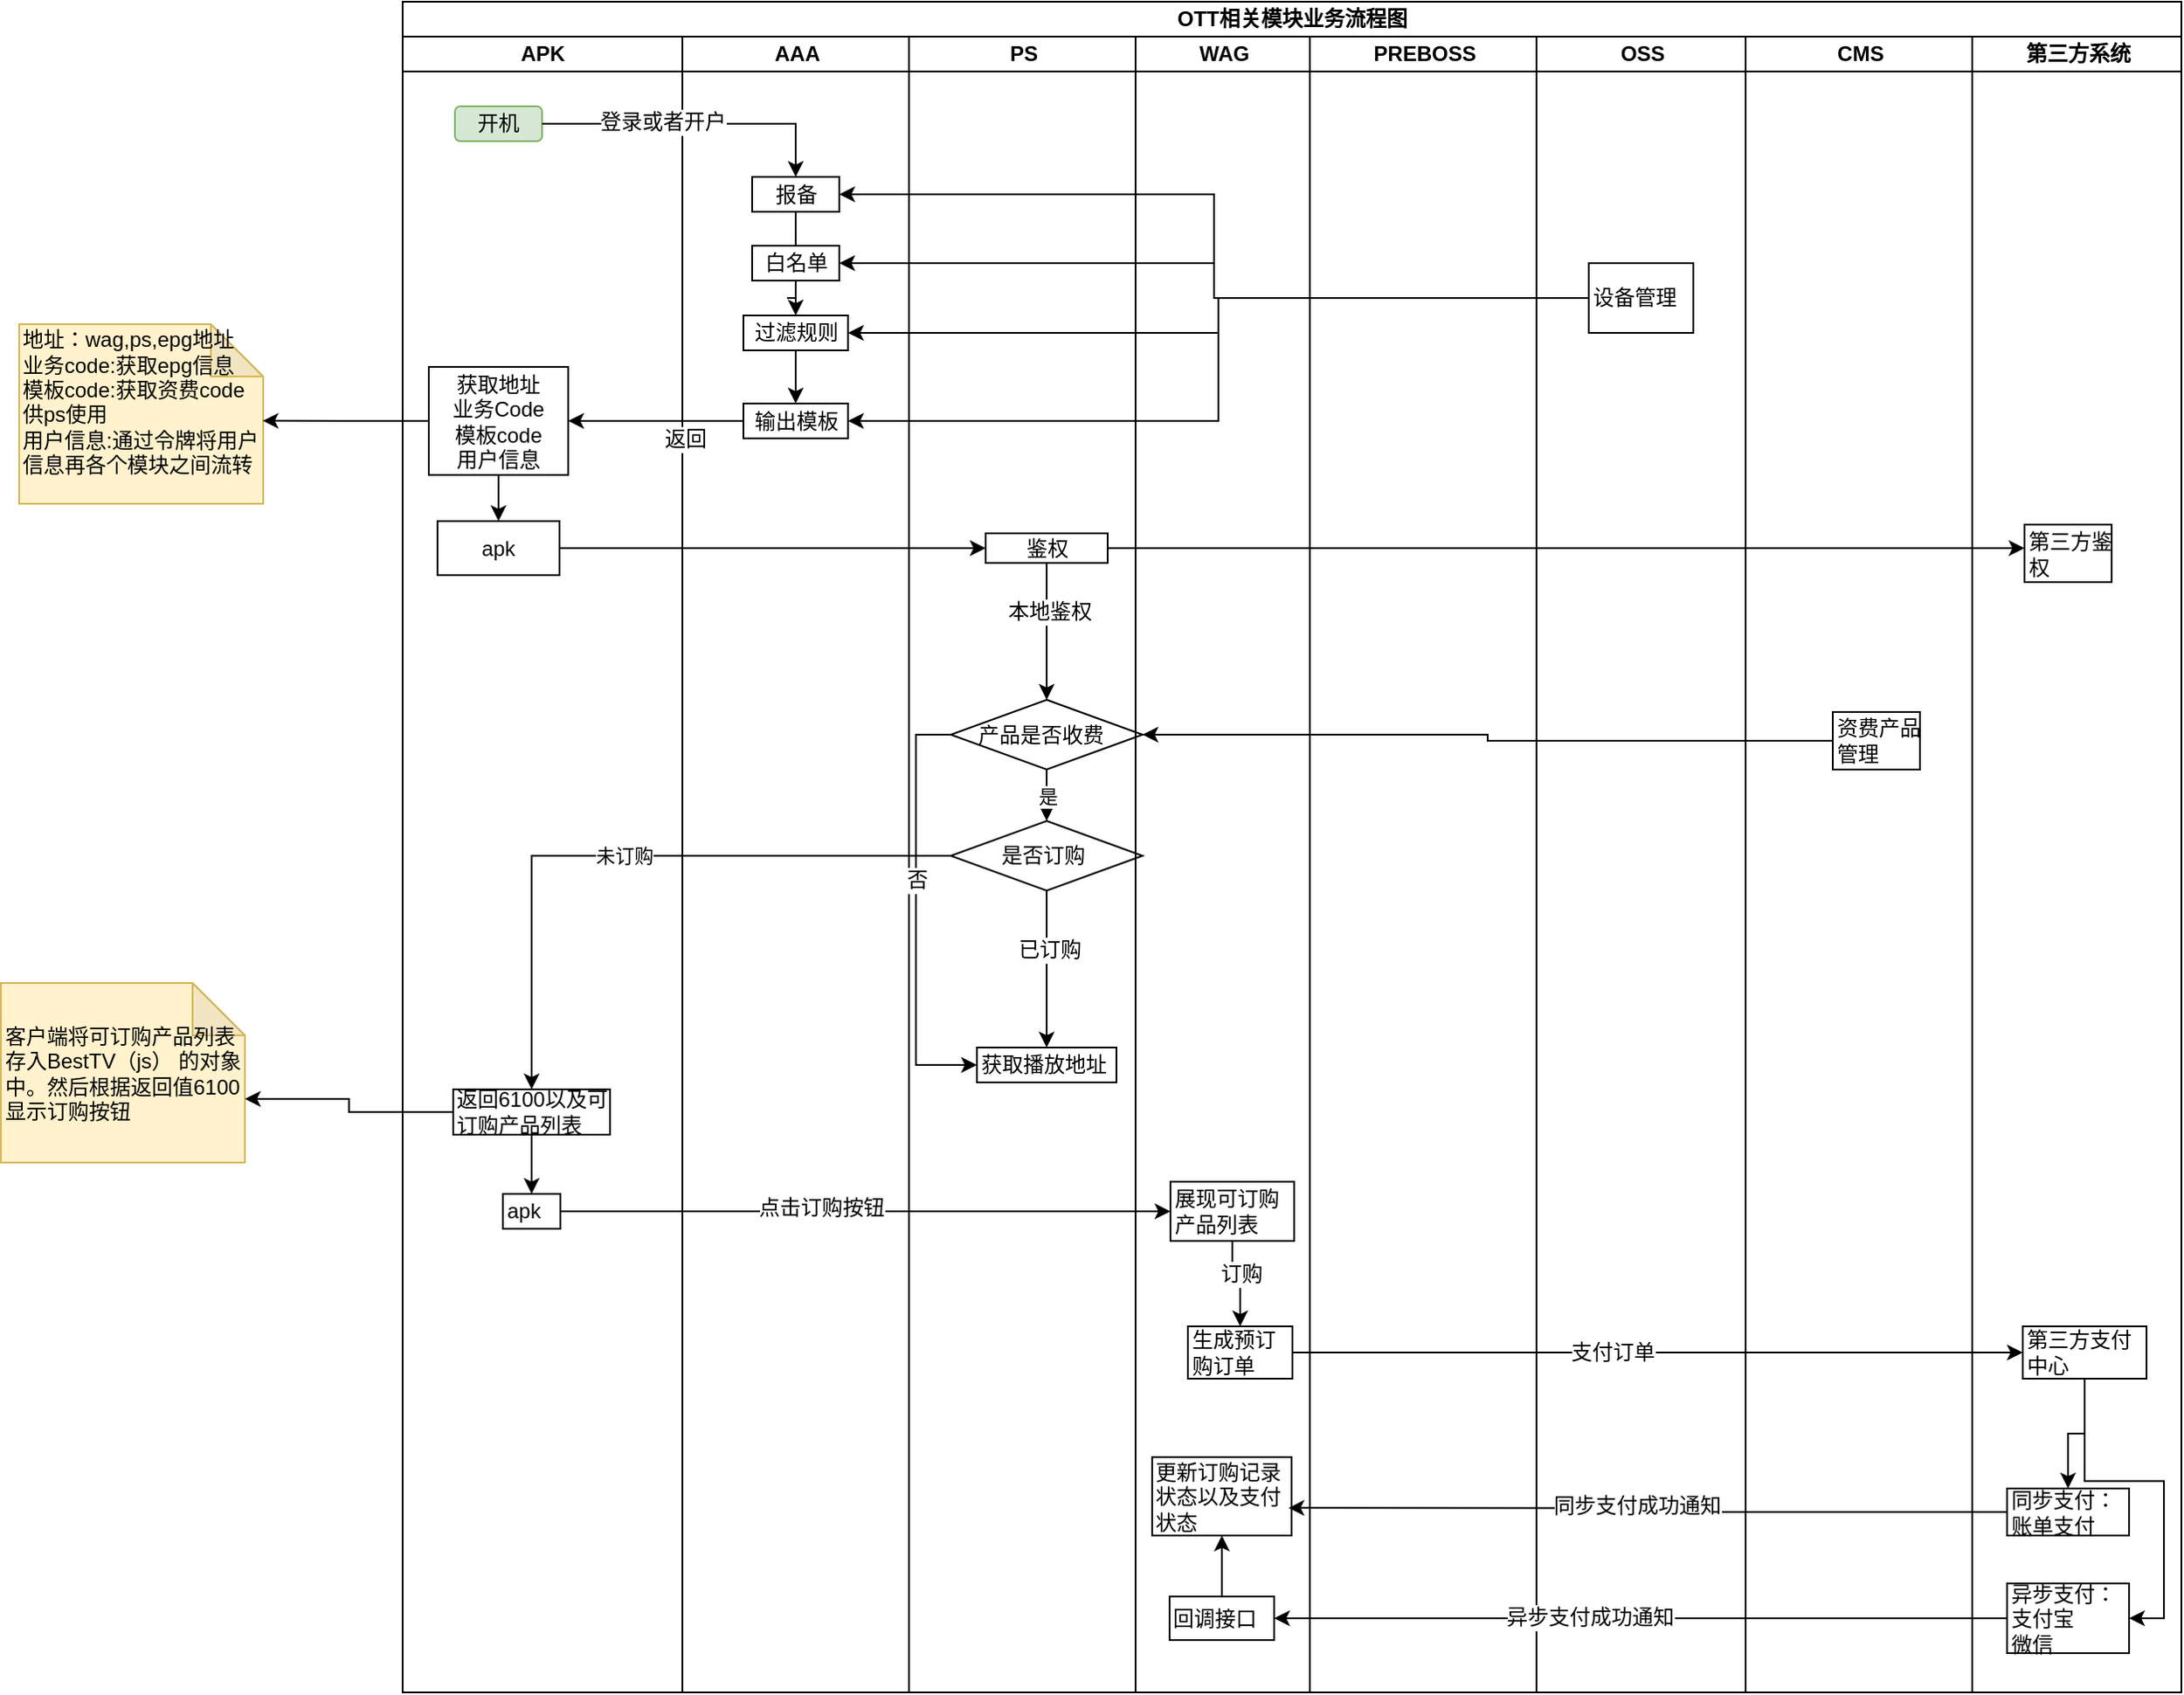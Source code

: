 <mxfile version="10.6.0" type="github"><diagram id="HEy0dX1jvcMJeZMaZy05" name="Page-1"><mxGraphModel dx="1493" dy="383" grid="1" gridSize="10" guides="1" tooltips="1" connect="1" arrows="1" fold="1" page="1" pageScale="1" pageWidth="827" pageHeight="1169" math="0" shadow="0"><root><mxCell id="0"/><mxCell id="1" parent="0"/><mxCell id="SOLJUO9pabLHy7eWVExb-6" value="OTT相关模块业务流程图" style="swimlane;html=1;childLayout=stackLayout;resizeParent=1;resizeParentMax=0;startSize=20;" parent="1" vertex="1"><mxGeometry x="90" y="5" width="1020.5" height="970" as="geometry"/></mxCell><mxCell id="SOLJUO9pabLHy7eWVExb-7" value="APK" style="swimlane;html=1;startSize=20;" parent="SOLJUO9pabLHy7eWVExb-6" vertex="1"><mxGeometry y="20" width="160.5" height="950" as="geometry"/></mxCell><mxCell id="BWHfdyyWRmZe37nEwWRx-1" value="开机" style="rounded=1;whiteSpace=wrap;html=1;fillColor=#d5e8d4;strokeColor=#82b366;" vertex="1" parent="SOLJUO9pabLHy7eWVExb-7"><mxGeometry x="30" y="40" width="50" height="20" as="geometry"/></mxCell><mxCell id="BWHfdyyWRmZe37nEwWRx-90" style="edgeStyle=orthogonalEdgeStyle;rounded=0;orthogonalLoop=1;jettySize=auto;html=1;entryX=0.5;entryY=0;entryDx=0;entryDy=0;align=center;" edge="1" parent="SOLJUO9pabLHy7eWVExb-7" source="BWHfdyyWRmZe37nEwWRx-84" target="BWHfdyyWRmZe37nEwWRx-89"><mxGeometry relative="1" as="geometry"/></mxCell><mxCell id="BWHfdyyWRmZe37nEwWRx-84" value="返回6100以及可订购产品列表" style="rounded=0;whiteSpace=wrap;html=1;align=left;" vertex="1" parent="SOLJUO9pabLHy7eWVExb-7"><mxGeometry x="29" y="604" width="90" height="26" as="geometry"/></mxCell><mxCell id="BWHfdyyWRmZe37nEwWRx-89" value="apk" style="rounded=0;whiteSpace=wrap;html=1;align=left;" vertex="1" parent="SOLJUO9pabLHy7eWVExb-7"><mxGeometry x="57.5" y="664" width="33" height="20" as="geometry"/></mxCell><mxCell id="BWHfdyyWRmZe37nEwWRx-109" value="" style="edgeStyle=orthogonalEdgeStyle;rounded=0;orthogonalLoop=1;jettySize=auto;html=1;align=center;" edge="1" parent="SOLJUO9pabLHy7eWVExb-7" source="BWHfdyyWRmZe37nEwWRx-104" target="BWHfdyyWRmZe37nEwWRx-108"><mxGeometry relative="1" as="geometry"/></mxCell><mxCell id="BWHfdyyWRmZe37nEwWRx-104" value="&lt;span&gt;获取地址&lt;/span&gt;&lt;br&gt;&lt;span&gt;业务Code&lt;/span&gt;&lt;br&gt;&lt;span&gt;模板code&lt;/span&gt;&lt;br&gt;&lt;span&gt;用户信息&lt;/span&gt;" style="rounded=0;whiteSpace=wrap;html=1;align=center;" vertex="1" parent="SOLJUO9pabLHy7eWVExb-7"><mxGeometry x="15" y="189.5" width="80" height="62" as="geometry"/></mxCell><mxCell id="BWHfdyyWRmZe37nEwWRx-108" value="apk&lt;br&gt;" style="rounded=0;whiteSpace=wrap;html=1;align=center;" vertex="1" parent="SOLJUO9pabLHy7eWVExb-7"><mxGeometry x="20" y="278" width="70" height="31" as="geometry"/></mxCell><mxCell id="SOLJUO9pabLHy7eWVExb-9" value="AAA" style="swimlane;html=1;startSize=20;" parent="SOLJUO9pabLHy7eWVExb-6" vertex="1"><mxGeometry x="160.5" y="20" width="130" height="950" as="geometry"/></mxCell><mxCell id="BWHfdyyWRmZe37nEwWRx-28" style="edgeStyle=orthogonalEdgeStyle;rounded=0;orthogonalLoop=1;jettySize=auto;html=1;exitX=0.5;exitY=1;exitDx=0;exitDy=0;entryX=0.5;entryY=0;entryDx=0;entryDy=0;align=center;" edge="1" parent="SOLJUO9pabLHy7eWVExb-9" source="BWHfdyyWRmZe37nEwWRx-5" target="BWHfdyyWRmZe37nEwWRx-18"><mxGeometry relative="1" as="geometry"><Array as="points"><mxPoint x="60" y="150"/><mxPoint x="60" y="150"/></Array></mxGeometry></mxCell><mxCell id="BWHfdyyWRmZe37nEwWRx-5" value="报备&lt;br&gt;" style="rounded=0;whiteSpace=wrap;html=1;" vertex="1" parent="SOLJUO9pabLHy7eWVExb-9"><mxGeometry x="40" y="80.5" width="50" height="20" as="geometry"/></mxCell><mxCell id="BWHfdyyWRmZe37nEwWRx-20" value="输出模板&lt;br&gt;" style="rounded=0;whiteSpace=wrap;html=1;" vertex="1" parent="SOLJUO9pabLHy7eWVExb-9"><mxGeometry x="35" y="210.5" width="60" height="20" as="geometry"/></mxCell><mxCell id="BWHfdyyWRmZe37nEwWRx-38" style="edgeStyle=orthogonalEdgeStyle;rounded=0;orthogonalLoop=1;jettySize=auto;html=1;exitX=0.5;exitY=1;exitDx=0;exitDy=0;align=center;" edge="1" parent="SOLJUO9pabLHy7eWVExb-9" source="BWHfdyyWRmZe37nEwWRx-19" target="BWHfdyyWRmZe37nEwWRx-20"><mxGeometry relative="1" as="geometry"/></mxCell><mxCell id="BWHfdyyWRmZe37nEwWRx-19" value="过滤规则&lt;br&gt;" style="rounded=0;whiteSpace=wrap;html=1;" vertex="1" parent="SOLJUO9pabLHy7eWVExb-9"><mxGeometry x="35" y="160" width="60" height="20" as="geometry"/></mxCell><mxCell id="BWHfdyyWRmZe37nEwWRx-39" style="edgeStyle=orthogonalEdgeStyle;rounded=0;orthogonalLoop=1;jettySize=auto;html=1;exitX=0.5;exitY=1;exitDx=0;exitDy=0;entryX=0.5;entryY=0;entryDx=0;entryDy=0;align=center;" edge="1" parent="SOLJUO9pabLHy7eWVExb-9" source="BWHfdyyWRmZe37nEwWRx-18" target="BWHfdyyWRmZe37nEwWRx-19"><mxGeometry relative="1" as="geometry"/></mxCell><mxCell id="BWHfdyyWRmZe37nEwWRx-18" value="白名单&lt;br&gt;" style="rounded=0;whiteSpace=wrap;html=1;" vertex="1" parent="SOLJUO9pabLHy7eWVExb-9"><mxGeometry x="40" y="120" width="50" height="20" as="geometry"/></mxCell><mxCell id="BWHfdyyWRmZe37nEwWRx-85" value="未订购" style="edgeStyle=orthogonalEdgeStyle;rounded=0;orthogonalLoop=1;jettySize=auto;html=1;exitX=0;exitY=0.5;exitDx=0;exitDy=0;entryX=0.5;entryY=0;entryDx=0;entryDy=0;align=center;" edge="1" parent="SOLJUO9pabLHy7eWVExb-6" source="BWHfdyyWRmZe37nEwWRx-77" target="BWHfdyyWRmZe37nEwWRx-84"><mxGeometry relative="1" as="geometry"/></mxCell><mxCell id="BWHfdyyWRmZe37nEwWRx-92" style="edgeStyle=orthogonalEdgeStyle;rounded=0;orthogonalLoop=1;jettySize=auto;html=1;entryX=0;entryY=0.5;entryDx=0;entryDy=0;align=center;" edge="1" parent="SOLJUO9pabLHy7eWVExb-6" source="BWHfdyyWRmZe37nEwWRx-89" target="BWHfdyyWRmZe37nEwWRx-86"><mxGeometry relative="1" as="geometry"/></mxCell><mxCell id="BWHfdyyWRmZe37nEwWRx-95" value="点击订购按钮" style="text;html=1;resizable=0;points=[];align=center;verticalAlign=middle;labelBackgroundColor=#ffffff;" vertex="1" connectable="0" parent="BWHfdyyWRmZe37nEwWRx-92"><mxGeometry x="0.003" y="26" relative="1" as="geometry"><mxPoint x="-26" y="24" as="offset"/></mxGeometry></mxCell><mxCell id="SOLJUO9pabLHy7eWVExb-18" value="PS" style="swimlane;html=1;startSize=20;" parent="SOLJUO9pabLHy7eWVExb-6" vertex="1"><mxGeometry x="290.5" y="20" width="130" height="950" as="geometry"/></mxCell><mxCell id="BWHfdyyWRmZe37nEwWRx-75" style="edgeStyle=orthogonalEdgeStyle;rounded=0;orthogonalLoop=1;jettySize=auto;html=1;exitX=0;exitY=0.5;exitDx=0;exitDy=0;entryX=0;entryY=0.5;entryDx=0;entryDy=0;align=center;" edge="1" parent="SOLJUO9pabLHy7eWVExb-18" source="BWHfdyyWRmZe37nEwWRx-53" target="BWHfdyyWRmZe37nEwWRx-74"><mxGeometry relative="1" as="geometry"/></mxCell><mxCell id="BWHfdyyWRmZe37nEwWRx-76" value="否" style="text;html=1;resizable=0;points=[];align=center;verticalAlign=middle;labelBackgroundColor=#ffffff;" vertex="1" connectable="0" parent="BWHfdyyWRmZe37nEwWRx-75"><mxGeometry x="-0.156" relative="1" as="geometry"><mxPoint as="offset"/></mxGeometry></mxCell><mxCell id="BWHfdyyWRmZe37nEwWRx-78" value="是" style="edgeStyle=orthogonalEdgeStyle;rounded=0;orthogonalLoop=1;jettySize=auto;html=1;exitX=0.5;exitY=1;exitDx=0;exitDy=0;entryX=0.5;entryY=0;entryDx=0;entryDy=0;align=center;" edge="1" parent="SOLJUO9pabLHy7eWVExb-18" source="BWHfdyyWRmZe37nEwWRx-53" target="BWHfdyyWRmZe37nEwWRx-77"><mxGeometry relative="1" as="geometry"/></mxCell><mxCell id="BWHfdyyWRmZe37nEwWRx-53" value="&amp;nbsp; &amp;nbsp; 产品是否收费" style="rhombus;whiteSpace=wrap;html=1;align=left;" vertex="1" parent="SOLJUO9pabLHy7eWVExb-18"><mxGeometry x="24" y="380.5" width="110" height="40" as="geometry"/></mxCell><mxCell id="BWHfdyyWRmZe37nEwWRx-74" value="获取播放地址" style="rounded=0;whiteSpace=wrap;html=1;align=left;" vertex="1" parent="SOLJUO9pabLHy7eWVExb-18"><mxGeometry x="39" y="580" width="80" height="20" as="geometry"/></mxCell><mxCell id="BWHfdyyWRmZe37nEwWRx-79" style="edgeStyle=orthogonalEdgeStyle;rounded=0;orthogonalLoop=1;jettySize=auto;html=1;exitX=0.5;exitY=1;exitDx=0;exitDy=0;align=center;" edge="1" parent="SOLJUO9pabLHy7eWVExb-18" source="BWHfdyyWRmZe37nEwWRx-77" target="BWHfdyyWRmZe37nEwWRx-74"><mxGeometry relative="1" as="geometry"/></mxCell><mxCell id="BWHfdyyWRmZe37nEwWRx-80" value="已订购" style="text;html=1;resizable=0;points=[];align=center;verticalAlign=middle;labelBackgroundColor=#ffffff;" vertex="1" connectable="0" parent="BWHfdyyWRmZe37nEwWRx-79"><mxGeometry x="0.006" y="12" relative="1" as="geometry"><mxPoint x="-11" y="-12" as="offset"/></mxGeometry></mxCell><mxCell id="BWHfdyyWRmZe37nEwWRx-77" value="&amp;nbsp; &amp;nbsp; &amp;nbsp; &amp;nbsp; 是否订购" style="rhombus;whiteSpace=wrap;html=1;align=left;" vertex="1" parent="SOLJUO9pabLHy7eWVExb-18"><mxGeometry x="24" y="450" width="110" height="40" as="geometry"/></mxCell><mxCell id="BWHfdyyWRmZe37nEwWRx-123" style="edgeStyle=orthogonalEdgeStyle;rounded=0;orthogonalLoop=1;jettySize=auto;html=1;entryX=0.5;entryY=0;entryDx=0;entryDy=0;align=center;" edge="1" parent="SOLJUO9pabLHy7eWVExb-18" source="BWHfdyyWRmZe37nEwWRx-117" target="BWHfdyyWRmZe37nEwWRx-53"><mxGeometry relative="1" as="geometry"/></mxCell><mxCell id="BWHfdyyWRmZe37nEwWRx-126" value="&lt;span&gt;本地鉴权&lt;/span&gt;" style="text;html=1;resizable=0;points=[];align=center;verticalAlign=middle;labelBackgroundColor=#ffffff;" vertex="1" connectable="0" parent="BWHfdyyWRmZe37nEwWRx-123"><mxGeometry x="0.004" y="12" relative="1" as="geometry"><mxPoint x="-11" y="-12" as="offset"/></mxGeometry></mxCell><mxCell id="BWHfdyyWRmZe37nEwWRx-117" value="鉴权&lt;br&gt;" style="rounded=0;whiteSpace=wrap;html=1;align=center;" vertex="1" parent="SOLJUO9pabLHy7eWVExb-18"><mxGeometry x="44" y="285" width="70" height="17" as="geometry"/></mxCell><mxCell id="SOLJUO9pabLHy7eWVExb-19" value="WAG" style="swimlane;html=1;startSize=20;" parent="SOLJUO9pabLHy7eWVExb-6" vertex="1"><mxGeometry x="420.5" y="20" width="100" height="950" as="geometry"/></mxCell><mxCell id="BWHfdyyWRmZe37nEwWRx-94" value="" style="edgeStyle=orthogonalEdgeStyle;rounded=0;orthogonalLoop=1;jettySize=auto;html=1;align=center;" edge="1" parent="SOLJUO9pabLHy7eWVExb-19" source="BWHfdyyWRmZe37nEwWRx-86" target="BWHfdyyWRmZe37nEwWRx-93"><mxGeometry relative="1" as="geometry"/></mxCell><mxCell id="BWHfdyyWRmZe37nEwWRx-136" value="订购" style="text;html=1;resizable=0;points=[];align=center;verticalAlign=middle;labelBackgroundColor=#ffffff;" vertex="1" connectable="0" parent="BWHfdyyWRmZe37nEwWRx-94"><mxGeometry x="0.135" y="7" relative="1" as="geometry"><mxPoint x="-7" y="-7" as="offset"/></mxGeometry></mxCell><mxCell id="BWHfdyyWRmZe37nEwWRx-86" value="展现可订购产品列表" style="rounded=0;whiteSpace=wrap;html=1;align=left;" vertex="1" parent="SOLJUO9pabLHy7eWVExb-19"><mxGeometry x="20" y="657" width="71" height="34" as="geometry"/></mxCell><mxCell id="BWHfdyyWRmZe37nEwWRx-93" value="生成预订购订单" style="rounded=0;whiteSpace=wrap;html=1;align=left;" vertex="1" parent="SOLJUO9pabLHy7eWVExb-19"><mxGeometry x="30" y="740" width="60" height="30" as="geometry"/></mxCell><mxCell id="BWHfdyyWRmZe37nEwWRx-134" value="更新订购记录状态以及支付状态" style="rounded=0;whiteSpace=wrap;html=1;align=left;" vertex="1" parent="SOLJUO9pabLHy7eWVExb-19"><mxGeometry x="9.5" y="815" width="80" height="45" as="geometry"/></mxCell><mxCell id="BWHfdyyWRmZe37nEwWRx-150" style="edgeStyle=orthogonalEdgeStyle;rounded=0;orthogonalLoop=1;jettySize=auto;html=1;entryX=0.5;entryY=1;entryDx=0;entryDy=0;align=center;" edge="1" parent="SOLJUO9pabLHy7eWVExb-19" source="BWHfdyyWRmZe37nEwWRx-147" target="BWHfdyyWRmZe37nEwWRx-134"><mxGeometry relative="1" as="geometry"/></mxCell><mxCell id="BWHfdyyWRmZe37nEwWRx-147" value="回调接口" style="rounded=0;whiteSpace=wrap;html=1;align=left;" vertex="1" parent="SOLJUO9pabLHy7eWVExb-19"><mxGeometry x="19.5" y="895" width="60" height="25" as="geometry"/></mxCell><mxCell id="SOLJUO9pabLHy7eWVExb-20" value="PREBOSS" style="swimlane;html=1;startSize=20;" parent="SOLJUO9pabLHy7eWVExb-6" vertex="1"><mxGeometry x="520.5" y="20" width="130" height="950" as="geometry"/></mxCell><mxCell id="SOLJUO9pabLHy7eWVExb-21" value="OSS" style="swimlane;html=1;startSize=20;" parent="SOLJUO9pabLHy7eWVExb-6" vertex="1"><mxGeometry x="650.5" y="20" width="120" height="950" as="geometry"/></mxCell><mxCell id="BWHfdyyWRmZe37nEwWRx-56" value="设备管理" style="rounded=0;whiteSpace=wrap;html=1;align=left;" vertex="1" parent="SOLJUO9pabLHy7eWVExb-21"><mxGeometry x="30" y="130" width="60" height="40" as="geometry"/></mxCell><mxCell id="BWHfdyyWRmZe37nEwWRx-4" style="edgeStyle=orthogonalEdgeStyle;rounded=0;orthogonalLoop=1;jettySize=auto;html=1;exitX=1;exitY=0.5;exitDx=0;exitDy=0;" edge="1" parent="SOLJUO9pabLHy7eWVExb-6" source="BWHfdyyWRmZe37nEwWRx-1" target="BWHfdyyWRmZe37nEwWRx-5"><mxGeometry relative="1" as="geometry"><mxPoint x="185.31" y="100" as="targetPoint"/></mxGeometry></mxCell><mxCell id="BWHfdyyWRmZe37nEwWRx-43" value="登录或者开户" style="text;html=1;resizable=0;points=[];align=center;verticalAlign=middle;labelBackgroundColor=#ffffff;" vertex="1" connectable="0" parent="BWHfdyyWRmZe37nEwWRx-4"><mxGeometry x="-0.223" y="1" relative="1" as="geometry"><mxPoint as="offset"/></mxGeometry></mxCell><mxCell id="BWHfdyyWRmZe37nEwWRx-36" style="edgeStyle=orthogonalEdgeStyle;rounded=0;orthogonalLoop=1;jettySize=auto;html=1;exitX=0;exitY=0.5;exitDx=0;exitDy=0;entryX=1;entryY=0.5;entryDx=0;entryDy=0;" edge="1" parent="SOLJUO9pabLHy7eWVExb-6" source="BWHfdyyWRmZe37nEwWRx-20" target="BWHfdyyWRmZe37nEwWRx-104"><mxGeometry relative="1" as="geometry"><mxPoint x="140" y="245.5" as="targetPoint"/></mxGeometry></mxCell><mxCell id="BWHfdyyWRmZe37nEwWRx-45" value="返回" style="text;html=1;resizable=0;points=[];align=center;verticalAlign=middle;labelBackgroundColor=#ffffff;" vertex="1" connectable="0" parent="BWHfdyyWRmZe37nEwWRx-36"><mxGeometry x="-0.333" y="10" relative="1" as="geometry"><mxPoint as="offset"/></mxGeometry></mxCell><mxCell id="BWHfdyyWRmZe37nEwWRx-57" style="edgeStyle=orthogonalEdgeStyle;rounded=0;orthogonalLoop=1;jettySize=auto;html=1;exitX=0;exitY=0.5;exitDx=0;exitDy=0;entryX=1;entryY=0.5;entryDx=0;entryDy=0;align=center;" edge="1" parent="SOLJUO9pabLHy7eWVExb-6" source="BWHfdyyWRmZe37nEwWRx-56" target="BWHfdyyWRmZe37nEwWRx-5"><mxGeometry relative="1" as="geometry"/></mxCell><mxCell id="BWHfdyyWRmZe37nEwWRx-58" style="edgeStyle=orthogonalEdgeStyle;rounded=0;orthogonalLoop=1;jettySize=auto;html=1;entryX=1;entryY=0.5;entryDx=0;entryDy=0;align=center;" edge="1" parent="SOLJUO9pabLHy7eWVExb-6" source="BWHfdyyWRmZe37nEwWRx-56" target="BWHfdyyWRmZe37nEwWRx-18"><mxGeometry relative="1" as="geometry"/></mxCell><mxCell id="BWHfdyyWRmZe37nEwWRx-59" style="edgeStyle=orthogonalEdgeStyle;rounded=0;orthogonalLoop=1;jettySize=auto;html=1;entryX=1;entryY=0.5;entryDx=0;entryDy=0;align=center;" edge="1" parent="SOLJUO9pabLHy7eWVExb-6" source="BWHfdyyWRmZe37nEwWRx-56" target="BWHfdyyWRmZe37nEwWRx-19"><mxGeometry relative="1" as="geometry"/></mxCell><mxCell id="BWHfdyyWRmZe37nEwWRx-62" style="edgeStyle=orthogonalEdgeStyle;rounded=0;orthogonalLoop=1;jettySize=auto;html=1;entryX=1;entryY=0.5;entryDx=0;entryDy=0;align=center;" edge="1" parent="SOLJUO9pabLHy7eWVExb-6" source="BWHfdyyWRmZe37nEwWRx-56" target="BWHfdyyWRmZe37nEwWRx-20"><mxGeometry relative="1" as="geometry"/></mxCell><mxCell id="BWHfdyyWRmZe37nEwWRx-68" style="edgeStyle=orthogonalEdgeStyle;rounded=0;orthogonalLoop=1;jettySize=auto;html=1;entryX=1;entryY=0.5;entryDx=0;entryDy=0;align=center;" edge="1" parent="SOLJUO9pabLHy7eWVExb-6" source="BWHfdyyWRmZe37nEwWRx-67" target="BWHfdyyWRmZe37nEwWRx-53"><mxGeometry relative="1" as="geometry"/></mxCell><mxCell id="BWHfdyyWRmZe37nEwWRx-66" value="CMS" style="swimlane;html=1;startSize=20;" vertex="1" parent="SOLJUO9pabLHy7eWVExb-6"><mxGeometry x="770.5" y="20" width="130" height="950" as="geometry"/></mxCell><mxCell id="BWHfdyyWRmZe37nEwWRx-67" value="资费产品管理" style="rounded=0;whiteSpace=wrap;html=1;align=left;" vertex="1" parent="BWHfdyyWRmZe37nEwWRx-66"><mxGeometry x="50" y="387.5" width="50" height="33" as="geometry"/></mxCell><mxCell id="BWHfdyyWRmZe37nEwWRx-122" style="edgeStyle=orthogonalEdgeStyle;rounded=0;orthogonalLoop=1;jettySize=auto;html=1;entryX=0;entryY=0.5;entryDx=0;entryDy=0;align=center;" edge="1" parent="SOLJUO9pabLHy7eWVExb-6" source="BWHfdyyWRmZe37nEwWRx-108" target="BWHfdyyWRmZe37nEwWRx-117"><mxGeometry relative="1" as="geometry"/></mxCell><mxCell id="BWHfdyyWRmZe37nEwWRx-81" value="第三方系统" style="swimlane;html=1;startSize=20;" vertex="1" parent="SOLJUO9pabLHy7eWVExb-6"><mxGeometry x="900.5" y="20" width="120" height="950" as="geometry"/></mxCell><mxCell id="BWHfdyyWRmZe37nEwWRx-114" value="第三方鉴权" style="rounded=0;whiteSpace=wrap;html=1;align=left;" vertex="1" parent="BWHfdyyWRmZe37nEwWRx-81"><mxGeometry x="30" y="280" width="50" height="33" as="geometry"/></mxCell><mxCell id="BWHfdyyWRmZe37nEwWRx-133" value="" style="edgeStyle=orthogonalEdgeStyle;rounded=0;orthogonalLoop=1;jettySize=auto;html=1;align=center;" edge="1" parent="BWHfdyyWRmZe37nEwWRx-81" source="BWHfdyyWRmZe37nEwWRx-130" target="BWHfdyyWRmZe37nEwWRx-132"><mxGeometry relative="1" as="geometry"/></mxCell><mxCell id="BWHfdyyWRmZe37nEwWRx-145" style="edgeStyle=orthogonalEdgeStyle;rounded=0;orthogonalLoop=1;jettySize=auto;html=1;entryX=1;entryY=0.5;entryDx=0;entryDy=0;align=center;" edge="1" parent="BWHfdyyWRmZe37nEwWRx-81" source="BWHfdyyWRmZe37nEwWRx-130" target="BWHfdyyWRmZe37nEwWRx-143"><mxGeometry relative="1" as="geometry"/></mxCell><mxCell id="BWHfdyyWRmZe37nEwWRx-130" value="第三方支付中心" style="rounded=0;whiteSpace=wrap;html=1;align=left;" vertex="1" parent="BWHfdyyWRmZe37nEwWRx-81"><mxGeometry x="29" y="740" width="71" height="30" as="geometry"/></mxCell><mxCell id="BWHfdyyWRmZe37nEwWRx-132" value="同步支付：账单支付" style="rounded=0;whiteSpace=wrap;html=1;align=left;" vertex="1" parent="BWHfdyyWRmZe37nEwWRx-81"><mxGeometry x="20" y="833" width="70" height="27" as="geometry"/></mxCell><mxCell id="BWHfdyyWRmZe37nEwWRx-143" value="异步支付：支付宝&lt;br&gt;微信" style="rounded=0;whiteSpace=wrap;html=1;align=left;" vertex="1" parent="BWHfdyyWRmZe37nEwWRx-81"><mxGeometry x="20" y="887.5" width="70" height="40" as="geometry"/></mxCell><mxCell id="BWHfdyyWRmZe37nEwWRx-124" style="edgeStyle=orthogonalEdgeStyle;rounded=0;orthogonalLoop=1;jettySize=auto;html=1;entryX=0;entryY=0.409;entryDx=0;entryDy=0;entryPerimeter=0;align=center;" edge="1" parent="SOLJUO9pabLHy7eWVExb-6" source="BWHfdyyWRmZe37nEwWRx-117" target="BWHfdyyWRmZe37nEwWRx-114"><mxGeometry relative="1" as="geometry"/></mxCell><mxCell id="BWHfdyyWRmZe37nEwWRx-131" style="edgeStyle=orthogonalEdgeStyle;rounded=0;orthogonalLoop=1;jettySize=auto;html=1;entryX=0;entryY=0.5;entryDx=0;entryDy=0;align=center;" edge="1" parent="SOLJUO9pabLHy7eWVExb-6" source="BWHfdyyWRmZe37nEwWRx-93" target="BWHfdyyWRmZe37nEwWRx-130"><mxGeometry relative="1" as="geometry"/></mxCell><mxCell id="BWHfdyyWRmZe37nEwWRx-137" value="支付订单" style="text;html=1;resizable=0;points=[];align=center;verticalAlign=middle;labelBackgroundColor=#ffffff;" vertex="1" connectable="0" parent="BWHfdyyWRmZe37nEwWRx-131"><mxGeometry x="-0.123" relative="1" as="geometry"><mxPoint as="offset"/></mxGeometry></mxCell><mxCell id="BWHfdyyWRmZe37nEwWRx-135" style="edgeStyle=orthogonalEdgeStyle;rounded=0;orthogonalLoop=1;jettySize=auto;html=1;entryX=0.978;entryY=0.648;entryDx=0;entryDy=0;entryPerimeter=0;align=center;" edge="1" parent="SOLJUO9pabLHy7eWVExb-6" source="BWHfdyyWRmZe37nEwWRx-132" target="BWHfdyyWRmZe37nEwWRx-134"><mxGeometry relative="1" as="geometry"/></mxCell><mxCell id="BWHfdyyWRmZe37nEwWRx-138" value="同步支付成功通知" style="text;html=1;resizable=0;points=[];align=center;verticalAlign=middle;labelBackgroundColor=#ffffff;" vertex="1" connectable="0" parent="BWHfdyyWRmZe37nEwWRx-135"><mxGeometry x="0.039" y="-1" relative="1" as="geometry"><mxPoint as="offset"/></mxGeometry></mxCell><mxCell id="BWHfdyyWRmZe37nEwWRx-148" style="edgeStyle=orthogonalEdgeStyle;rounded=0;orthogonalLoop=1;jettySize=auto;html=1;entryX=1;entryY=0.5;entryDx=0;entryDy=0;align=center;" edge="1" parent="SOLJUO9pabLHy7eWVExb-6" source="BWHfdyyWRmZe37nEwWRx-143" target="BWHfdyyWRmZe37nEwWRx-147"><mxGeometry relative="1" as="geometry"/></mxCell><mxCell id="BWHfdyyWRmZe37nEwWRx-149" value="异步支付成功通知" style="text;html=1;resizable=0;points=[];align=center;verticalAlign=middle;labelBackgroundColor=#ffffff;" vertex="1" connectable="0" parent="BWHfdyyWRmZe37nEwWRx-148"><mxGeometry x="0.139" y="-1" relative="1" as="geometry"><mxPoint as="offset"/></mxGeometry></mxCell><mxCell id="BWHfdyyWRmZe37nEwWRx-50" value="地址：wag,ps,epg地址&lt;br&gt;业务code:获取epg信息&lt;br&gt;模板code:获取资费code供ps使用&lt;br&gt;用户信息:通过令牌将用户信息再各个模块之间流转&lt;br&gt;&lt;br&gt;" style="shape=note;whiteSpace=wrap;html=1;backgroundOutline=1;darkOpacity=0.05;align=left;fillColor=#fff2cc;strokeColor=#d6b656;" vertex="1" parent="1"><mxGeometry x="-130" y="190" width="140" height="103" as="geometry"/></mxCell><mxCell id="BWHfdyyWRmZe37nEwWRx-101" value="&lt;span id=&quot;pos_placeholder&quot; style=&quot;width: 0px ; height: 0px ; visibility: hidden ; margin: 0px ; padding: 0px&quot;&gt;&lt;/span&gt;&lt;span id=&quot;pos_placeholder&quot; style=&quot;width: 0px ; height: 0px ; visibility: hidden ; margin: 0px ; padding: 0px&quot;&gt;&lt;/span&gt;&lt;span id=&quot;pos_placeholder&quot; style=&quot;width: 0px ; height: 0px ; visibility: hidden ; margin: 0px ; padding: 0px&quot;&gt;&lt;/span&gt;客户端将可订购产品列表存入BestTV（js） 的对象中。然后根据返回值6100显示订购按钮" style="shape=note;whiteSpace=wrap;html=1;backgroundOutline=1;darkOpacity=0.05;align=left;fillColor=#fff2cc;strokeColor=#d6b656;" vertex="1" parent="1"><mxGeometry x="-140.5" y="568" width="140" height="103" as="geometry"/></mxCell><mxCell id="BWHfdyyWRmZe37nEwWRx-102" style="edgeStyle=orthogonalEdgeStyle;rounded=0;orthogonalLoop=1;jettySize=auto;html=1;align=center;entryX=0;entryY=0;entryDx=140;entryDy=66.5;entryPerimeter=0;" edge="1" parent="1" source="BWHfdyyWRmZe37nEwWRx-84" target="BWHfdyyWRmZe37nEwWRx-101"><mxGeometry relative="1" as="geometry"><mxPoint x="50" y="620" as="targetPoint"/></mxGeometry></mxCell><mxCell id="BWHfdyyWRmZe37nEwWRx-107" style="edgeStyle=orthogonalEdgeStyle;rounded=0;orthogonalLoop=1;jettySize=auto;html=1;entryX=0.998;entryY=0.538;entryDx=0;entryDy=0;entryPerimeter=0;align=center;" edge="1" parent="1" source="BWHfdyyWRmZe37nEwWRx-104" target="BWHfdyyWRmZe37nEwWRx-50"><mxGeometry relative="1" as="geometry"/></mxCell></root></mxGraphModel></diagram></mxfile>